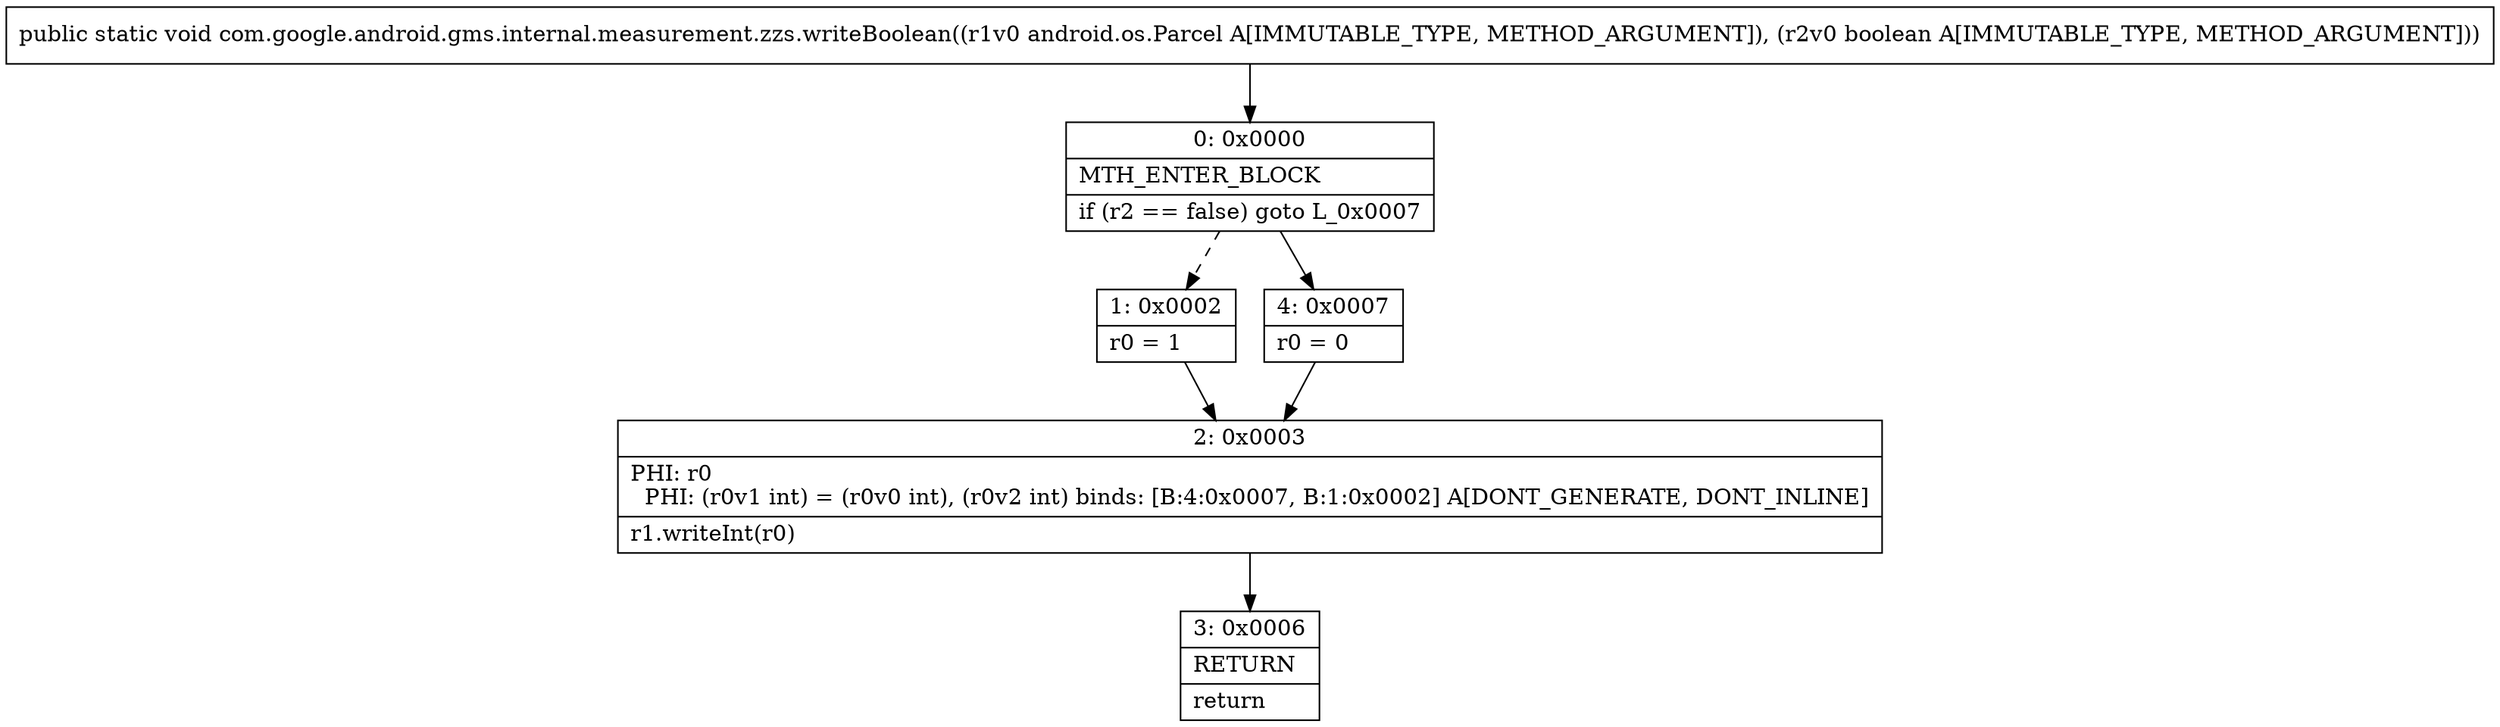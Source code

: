 digraph "CFG forcom.google.android.gms.internal.measurement.zzs.writeBoolean(Landroid\/os\/Parcel;Z)V" {
Node_0 [shape=record,label="{0\:\ 0x0000|MTH_ENTER_BLOCK\l|if (r2 == false) goto L_0x0007\l}"];
Node_1 [shape=record,label="{1\:\ 0x0002|r0 = 1\l}"];
Node_2 [shape=record,label="{2\:\ 0x0003|PHI: r0 \l  PHI: (r0v1 int) = (r0v0 int), (r0v2 int) binds: [B:4:0x0007, B:1:0x0002] A[DONT_GENERATE, DONT_INLINE]\l|r1.writeInt(r0)\l}"];
Node_3 [shape=record,label="{3\:\ 0x0006|RETURN\l|return\l}"];
Node_4 [shape=record,label="{4\:\ 0x0007|r0 = 0\l}"];
MethodNode[shape=record,label="{public static void com.google.android.gms.internal.measurement.zzs.writeBoolean((r1v0 android.os.Parcel A[IMMUTABLE_TYPE, METHOD_ARGUMENT]), (r2v0 boolean A[IMMUTABLE_TYPE, METHOD_ARGUMENT])) }"];
MethodNode -> Node_0;
Node_0 -> Node_1[style=dashed];
Node_0 -> Node_4;
Node_1 -> Node_2;
Node_2 -> Node_3;
Node_4 -> Node_2;
}

